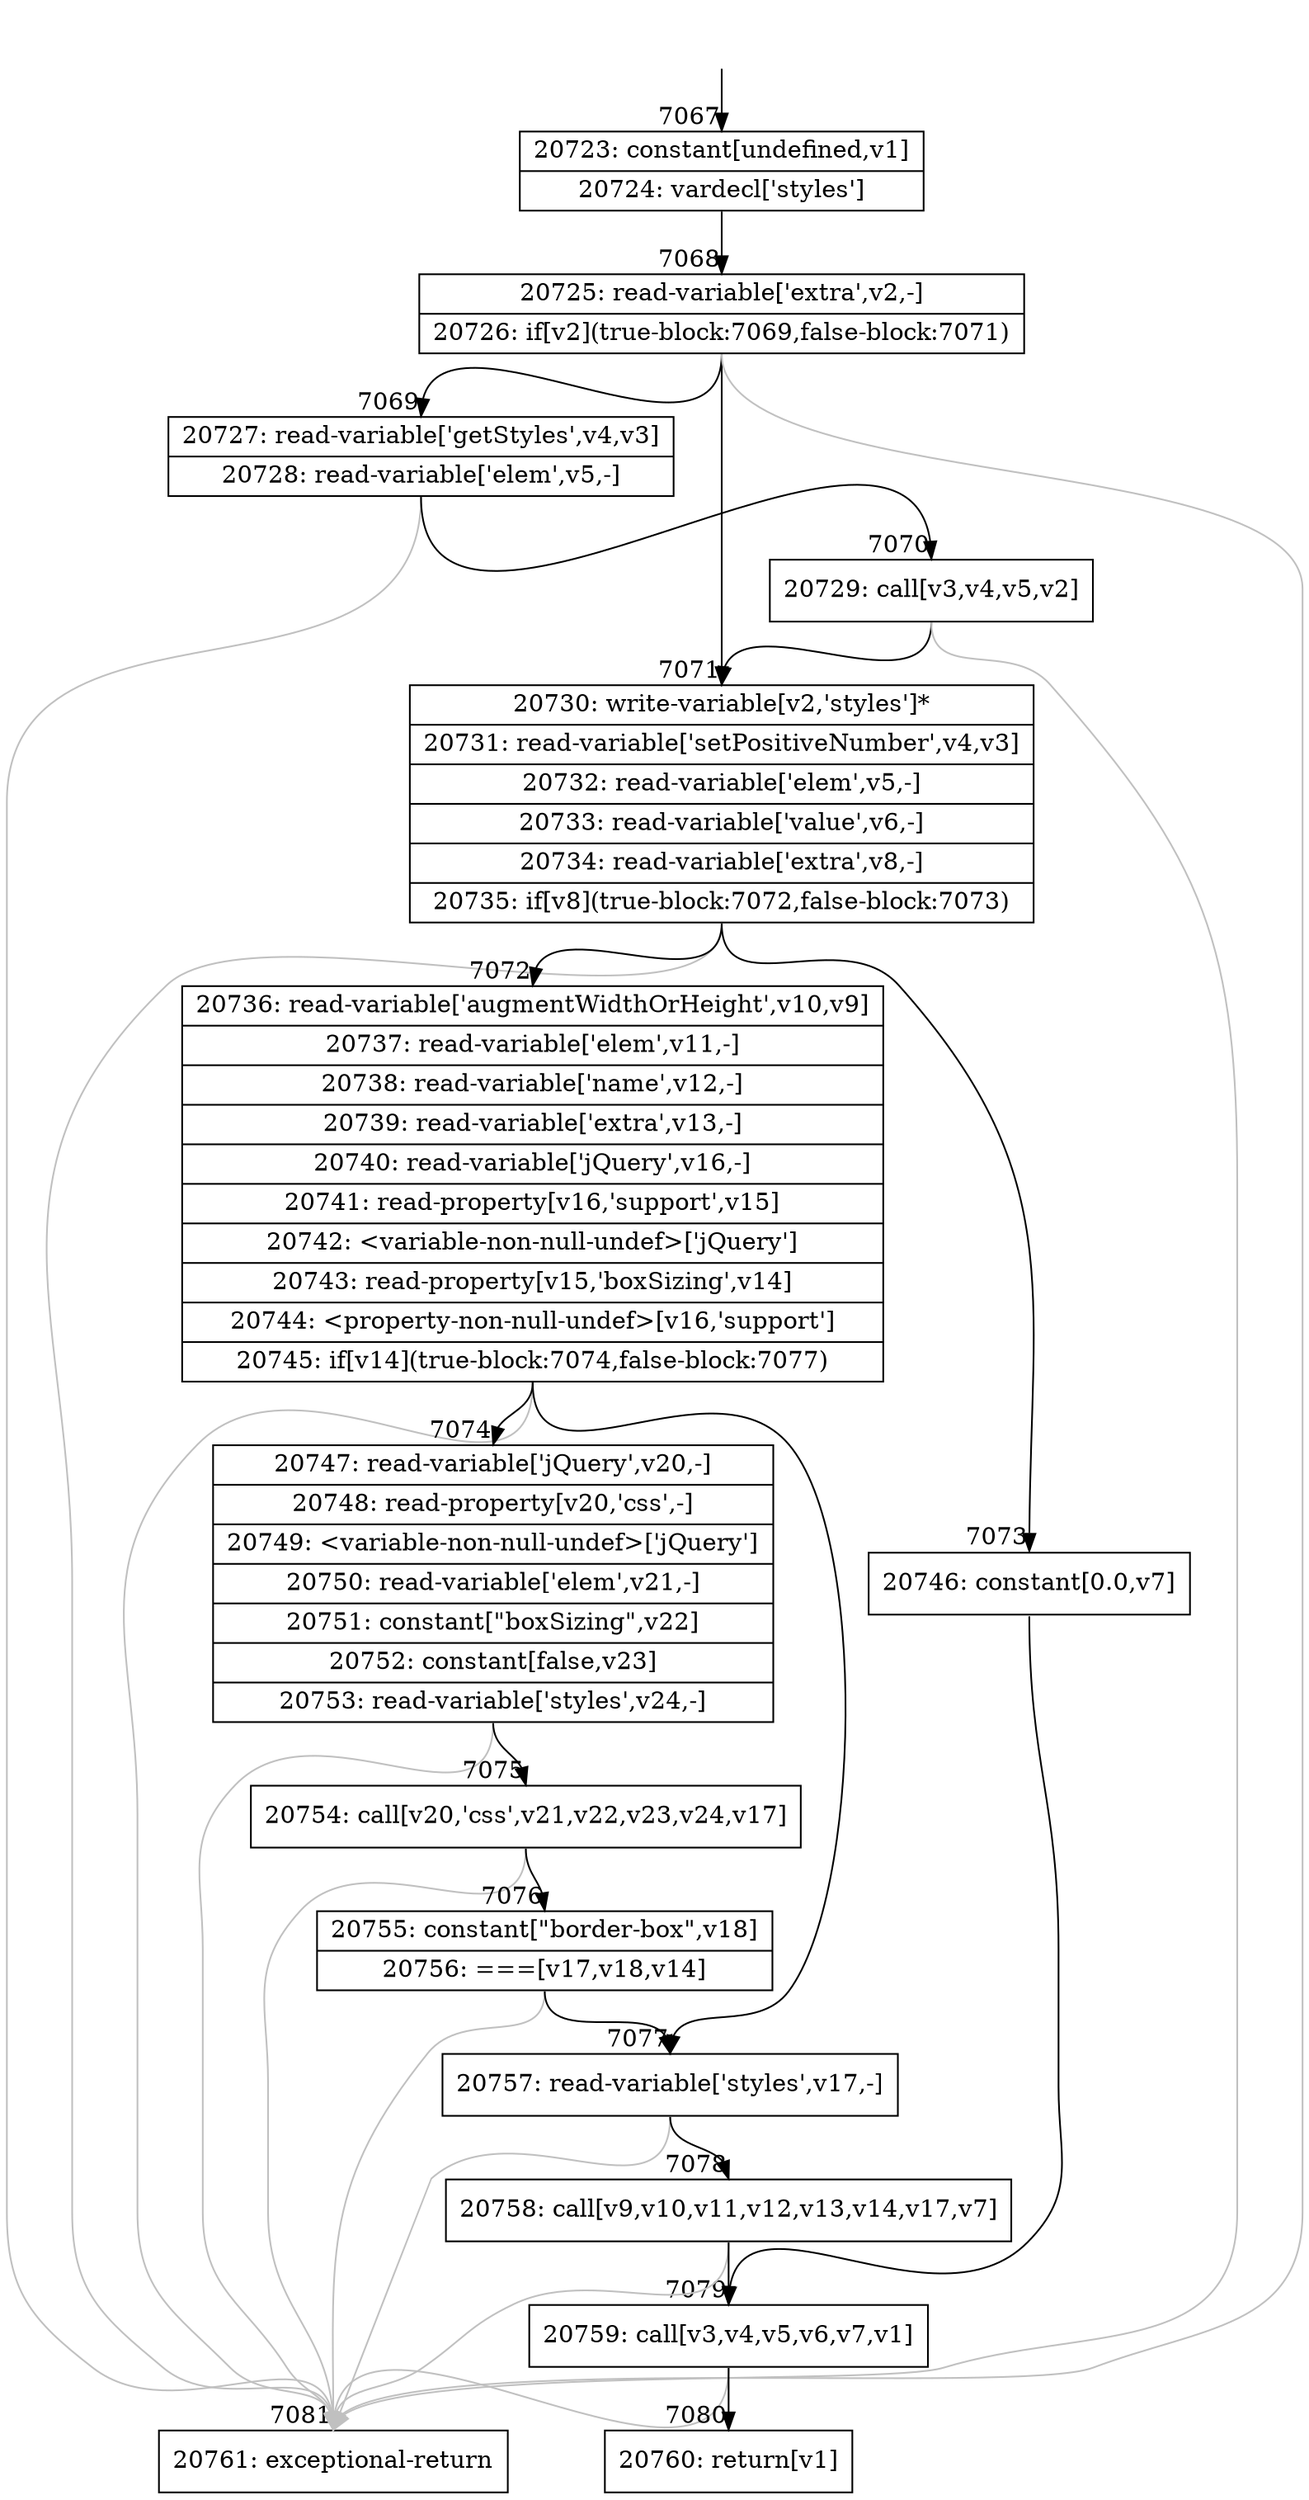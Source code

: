 digraph {
rankdir="TD"
BB_entry442[shape=none,label=""];
BB_entry442 -> BB7067 [tailport=s, headport=n, headlabel="    7067"]
BB7067 [shape=record label="{20723: constant[undefined,v1]|20724: vardecl['styles']}" ] 
BB7067 -> BB7068 [tailport=s, headport=n, headlabel="      7068"]
BB7068 [shape=record label="{20725: read-variable['extra',v2,-]|20726: if[v2](true-block:7069,false-block:7071)}" ] 
BB7068 -> BB7071 [tailport=s, headport=n, headlabel="      7071"]
BB7068 -> BB7069 [tailport=s, headport=n, headlabel="      7069"]
BB7068 -> BB7081 [tailport=s, headport=n, color=gray, headlabel="      7081"]
BB7069 [shape=record label="{20727: read-variable['getStyles',v4,v3]|20728: read-variable['elem',v5,-]}" ] 
BB7069 -> BB7070 [tailport=s, headport=n, headlabel="      7070"]
BB7069 -> BB7081 [tailport=s, headport=n, color=gray]
BB7070 [shape=record label="{20729: call[v3,v4,v5,v2]}" ] 
BB7070 -> BB7071 [tailport=s, headport=n]
BB7070 -> BB7081 [tailport=s, headport=n, color=gray]
BB7071 [shape=record label="{20730: write-variable[v2,'styles']*|20731: read-variable['setPositiveNumber',v4,v3]|20732: read-variable['elem',v5,-]|20733: read-variable['value',v6,-]|20734: read-variable['extra',v8,-]|20735: if[v8](true-block:7072,false-block:7073)}" ] 
BB7071 -> BB7072 [tailport=s, headport=n, headlabel="      7072"]
BB7071 -> BB7073 [tailport=s, headport=n, headlabel="      7073"]
BB7071 -> BB7081 [tailport=s, headport=n, color=gray]
BB7072 [shape=record label="{20736: read-variable['augmentWidthOrHeight',v10,v9]|20737: read-variable['elem',v11,-]|20738: read-variable['name',v12,-]|20739: read-variable['extra',v13,-]|20740: read-variable['jQuery',v16,-]|20741: read-property[v16,'support',v15]|20742: \<variable-non-null-undef\>['jQuery']|20743: read-property[v15,'boxSizing',v14]|20744: \<property-non-null-undef\>[v16,'support']|20745: if[v14](true-block:7074,false-block:7077)}" ] 
BB7072 -> BB7077 [tailport=s, headport=n, headlabel="      7077"]
BB7072 -> BB7074 [tailport=s, headport=n, headlabel="      7074"]
BB7072 -> BB7081 [tailport=s, headport=n, color=gray]
BB7073 [shape=record label="{20746: constant[0.0,v7]}" ] 
BB7073 -> BB7079 [tailport=s, headport=n, headlabel="      7079"]
BB7074 [shape=record label="{20747: read-variable['jQuery',v20,-]|20748: read-property[v20,'css',-]|20749: \<variable-non-null-undef\>['jQuery']|20750: read-variable['elem',v21,-]|20751: constant[\"boxSizing\",v22]|20752: constant[false,v23]|20753: read-variable['styles',v24,-]}" ] 
BB7074 -> BB7075 [tailport=s, headport=n, headlabel="      7075"]
BB7074 -> BB7081 [tailport=s, headport=n, color=gray]
BB7075 [shape=record label="{20754: call[v20,'css',v21,v22,v23,v24,v17]}" ] 
BB7075 -> BB7076 [tailport=s, headport=n, headlabel="      7076"]
BB7075 -> BB7081 [tailport=s, headport=n, color=gray]
BB7076 [shape=record label="{20755: constant[\"border-box\",v18]|20756: ===[v17,v18,v14]}" ] 
BB7076 -> BB7077 [tailport=s, headport=n]
BB7076 -> BB7081 [tailport=s, headport=n, color=gray]
BB7077 [shape=record label="{20757: read-variable['styles',v17,-]}" ] 
BB7077 -> BB7078 [tailport=s, headport=n, headlabel="      7078"]
BB7077 -> BB7081 [tailport=s, headport=n, color=gray]
BB7078 [shape=record label="{20758: call[v9,v10,v11,v12,v13,v14,v17,v7]}" ] 
BB7078 -> BB7079 [tailport=s, headport=n]
BB7078 -> BB7081 [tailport=s, headport=n, color=gray]
BB7079 [shape=record label="{20759: call[v3,v4,v5,v6,v7,v1]}" ] 
BB7079 -> BB7080 [tailport=s, headport=n, headlabel="      7080"]
BB7079 -> BB7081 [tailport=s, headport=n, color=gray]
BB7080 [shape=record label="{20760: return[v1]}" ] 
BB7081 [shape=record label="{20761: exceptional-return}" ] 
}
